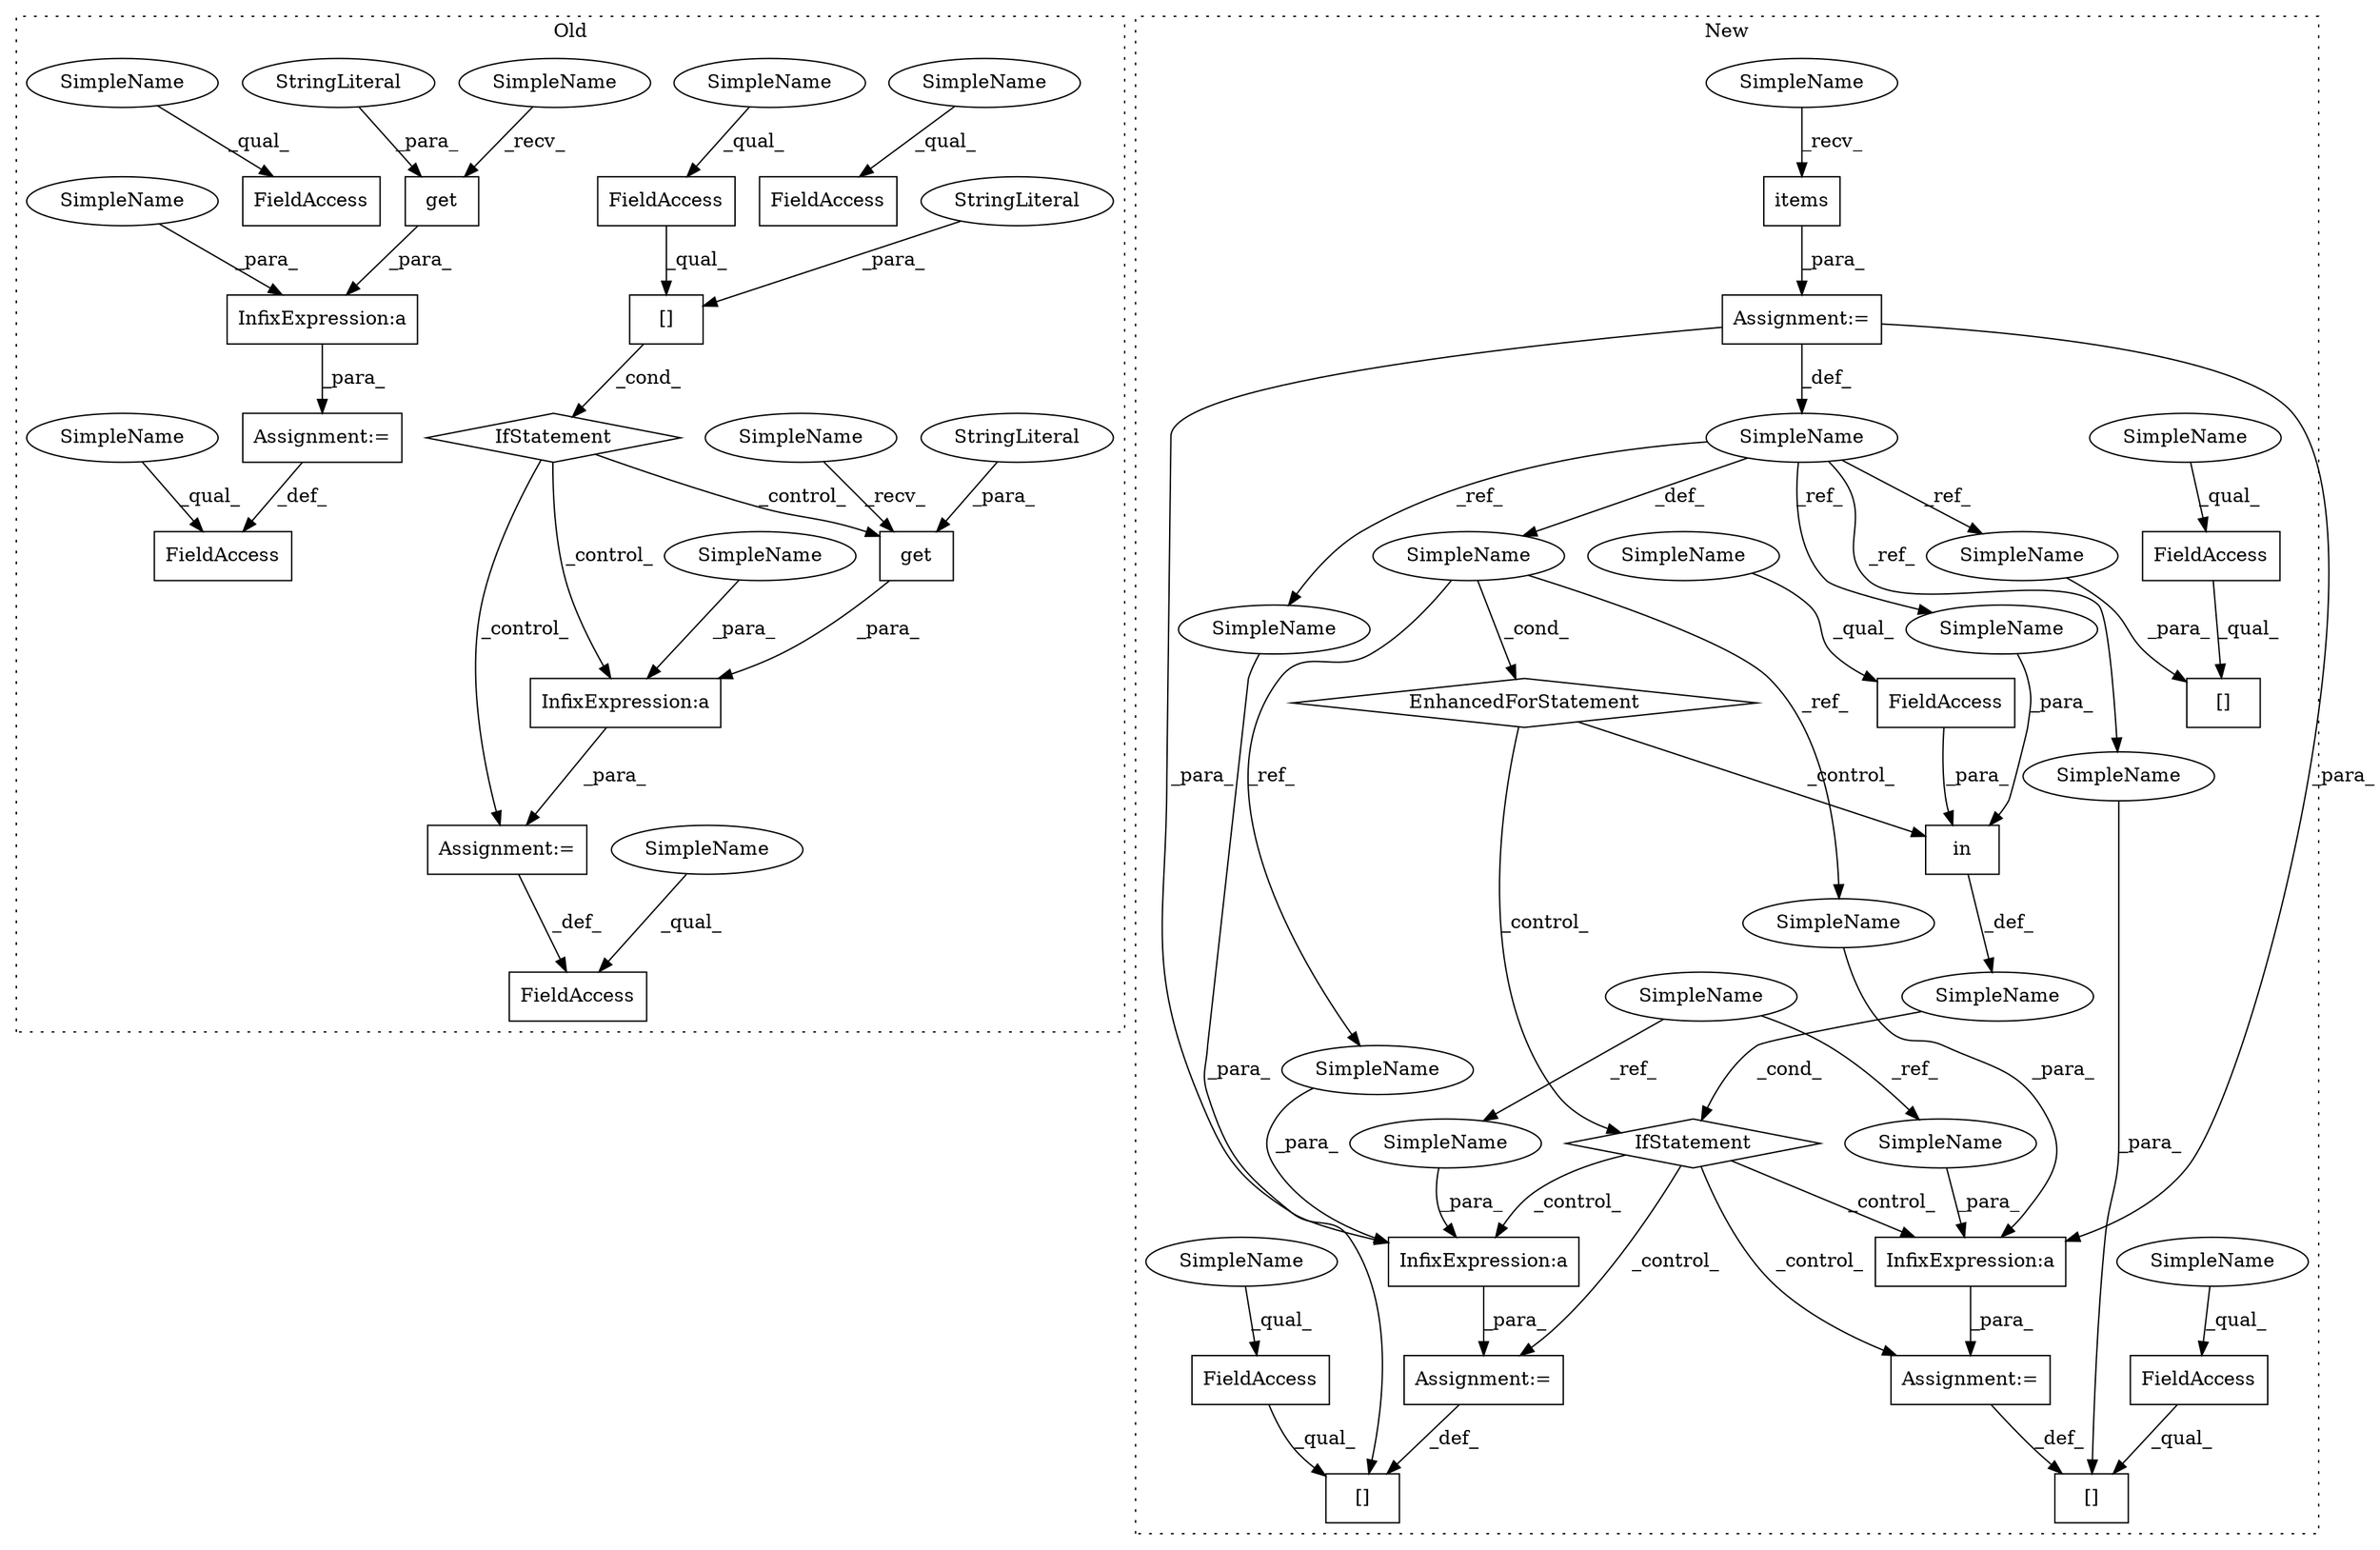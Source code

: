 digraph G {
subgraph cluster0 {
1 [label="IfStatement" a="25" s="5170,5202" l="4,2" shape="diamond"];
7 [label="Assignment:=" a="7" s="5328" l="2" shape="box"];
10 [label="InfixExpression:a" a="27" s="5339" l="3" shape="box"];
14 [label="[]" a="2" s="5174,5201" l="12,1" shape="box"];
21 [label="FieldAccess" a="22" s="5316" l="12" shape="box"];
22 [label="FieldAccess" a="22" s="5174" l="11" shape="box"];
23 [label="FieldAccess" a="22" s="5130" l="13" shape="box"];
24 [label="InfixExpression:a" a="27" s="5150" l="3" shape="box"];
25 [label="FieldAccess" a="22" s="5316" l="12" shape="box"];
27 [label="FieldAccess" a="22" s="5130" l="13" shape="box"];
28 [label="get" a="32" s="5226,5240" l="4,1" shape="box"];
29 [label="get" a="32" s="5054,5064" l="4,1" shape="box"];
32 [label="Assignment:=" a="7" s="5143" l="2" shape="box"];
34 [label="StringLiteral" a="45" s="5186" l="15" shape="ellipse"];
35 [label="StringLiteral" a="45" s="5058" l="6" shape="ellipse"];
36 [label="StringLiteral" a="45" s="5230" l="10" shape="ellipse"];
37 [label="SimpleName" a="42" s="5130" l="4" shape="ellipse"];
38 [label="SimpleName" a="42" s="5174" l="4" shape="ellipse"];
39 [label="SimpleName" a="42" s="5316" l="4" shape="ellipse"];
40 [label="SimpleName" a="42" s="5130" l="4" shape="ellipse"];
41 [label="SimpleName" a="42" s="5316" l="4" shape="ellipse"];
42 [label="SimpleName" a="42" s="5049" l="4" shape="ellipse"];
43 [label="SimpleName" a="42" s="5221" l="4" shape="ellipse"];
56 [label="SimpleName" a="42" s="5342" l="10" shape="ellipse"];
57 [label="SimpleName" a="42" s="5153" l="10" shape="ellipse"];
label = "Old";
style="dotted";
}
subgraph cluster1 {
2 [label="items" a="32" s="5060" l="7" shape="box"];
3 [label="Assignment:=" a="7" s="4984,5067" l="63,2" shape="box"];
4 [label="EnhancedForStatement" a="70" s="4984,5067" l="63,2" shape="diamond"];
5 [label="Assignment:=" a="7" s="5242" l="1" shape="box"];
6 [label="SimpleName" a="42" s="5051" l="1" shape="ellipse"];
8 [label="IfStatement" a="25" s="5132,5158" l="10,2" shape="diamond"];
9 [label="SimpleName" a="42" s="" l="" shape="ellipse"];
11 [label="InfixExpression:a" a="27" s="5245" l="3" shape="box"];
12 [label="InfixExpression:a" a="27" s="5188" l="3" shape="box"];
13 [label="[]" a="2" s="5170,5183" l="12,1" shape="box"];
15 [label="in" a="105" s="5142" l="16" shape="box"];
16 [label="[]" a="2" s="5228,5241" l="12,1" shape="box"];
17 [label="FieldAccess" a="22" s="5147" l="11" shape="box"];
18 [label="[]" a="2" s="5170,5183" l="12,1" shape="box"];
19 [label="FieldAccess" a="22" s="5170" l="11" shape="box"];
20 [label="FieldAccess" a="22" s="5228" l="11" shape="box"];
26 [label="FieldAccess" a="22" s="5170" l="11" shape="box"];
30 [label="SimpleName" a="42" s="4922" l="10" shape="ellipse"];
31 [label="SimpleName" a="42" s="5041" l="1" shape="ellipse"];
33 [label="Assignment:=" a="7" s="5184" l="2" shape="box"];
44 [label="SimpleName" a="42" s="5191" l="10" shape="ellipse"];
45 [label="SimpleName" a="42" s="5248" l="10" shape="ellipse"];
46 [label="SimpleName" a="42" s="5170" l="4" shape="ellipse"];
47 [label="SimpleName" a="42" s="5228" l="4" shape="ellipse"];
48 [label="SimpleName" a="42" s="5147" l="4" shape="ellipse"];
49 [label="SimpleName" a="42" s="5170" l="4" shape="ellipse"];
50 [label="SimpleName" a="42" s="5187" l="1" shape="ellipse"];
51 [label="SimpleName" a="42" s="5244" l="1" shape="ellipse"];
52 [label="SimpleName" a="42" s="5142" l="1" shape="ellipse"];
53 [label="SimpleName" a="42" s="5182" l="1" shape="ellipse"];
54 [label="SimpleName" a="42" s="5240" l="1" shape="ellipse"];
55 [label="SimpleName" a="42" s="5182" l="1" shape="ellipse"];
58 [label="SimpleName" a="42" s="5055" l="4" shape="ellipse"];
label = "New";
style="dotted";
}
1 -> 10 [label="_control_"];
1 -> 7 [label="_control_"];
1 -> 28 [label="_control_"];
2 -> 3 [label="_para_"];
3 -> 12 [label="_para_"];
3 -> 11 [label="_para_"];
3 -> 31 [label="_def_"];
4 -> 8 [label="_control_"];
4 -> 15 [label="_control_"];
5 -> 16 [label="_def_"];
6 -> 50 [label="_ref_"];
6 -> 4 [label="_cond_"];
6 -> 51 [label="_ref_"];
7 -> 21 [label="_def_"];
8 -> 12 [label="_control_"];
8 -> 11 [label="_control_"];
8 -> 33 [label="_control_"];
8 -> 5 [label="_control_"];
9 -> 8 [label="_cond_"];
10 -> 7 [label="_para_"];
11 -> 5 [label="_para_"];
12 -> 33 [label="_para_"];
14 -> 1 [label="_cond_"];
15 -> 9 [label="_def_"];
17 -> 15 [label="_para_"];
19 -> 13 [label="_qual_"];
20 -> 16 [label="_qual_"];
22 -> 14 [label="_qual_"];
24 -> 32 [label="_para_"];
26 -> 18 [label="_qual_"];
28 -> 10 [label="_para_"];
29 -> 24 [label="_para_"];
30 -> 45 [label="_ref_"];
30 -> 44 [label="_ref_"];
31 -> 6 [label="_def_"];
31 -> 54 [label="_ref_"];
31 -> 53 [label="_ref_"];
31 -> 55 [label="_ref_"];
31 -> 52 [label="_ref_"];
32 -> 23 [label="_def_"];
33 -> 13 [label="_def_"];
34 -> 14 [label="_para_"];
35 -> 29 [label="_para_"];
36 -> 28 [label="_para_"];
37 -> 27 [label="_qual_"];
38 -> 22 [label="_qual_"];
39 -> 21 [label="_qual_"];
40 -> 23 [label="_qual_"];
41 -> 25 [label="_qual_"];
42 -> 29 [label="_recv_"];
43 -> 28 [label="_recv_"];
44 -> 12 [label="_para_"];
45 -> 11 [label="_para_"];
46 -> 26 [label="_qual_"];
47 -> 20 [label="_qual_"];
48 -> 17 [label="_qual_"];
49 -> 19 [label="_qual_"];
50 -> 12 [label="_para_"];
51 -> 11 [label="_para_"];
52 -> 15 [label="_para_"];
53 -> 13 [label="_para_"];
54 -> 16 [label="_para_"];
55 -> 18 [label="_para_"];
56 -> 10 [label="_para_"];
57 -> 24 [label="_para_"];
58 -> 2 [label="_recv_"];
}